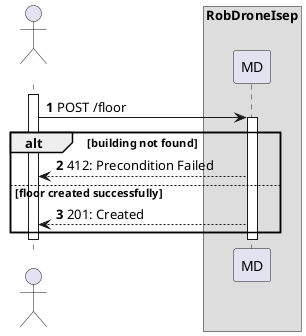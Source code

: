 @startuml
autonumber

actor " " as actor
box "RobDroneIsep"
participant "MD" as mdr

activate actor

    actor -> mdr: POST /floor

    activate mdr
    alt building not found
        mdr --> actor : 412: Precondition Failed
    else floor created successfully
        mdr --> actor : 201: Created
    end
    deactivate mdr

deactivate actor

@enduml
